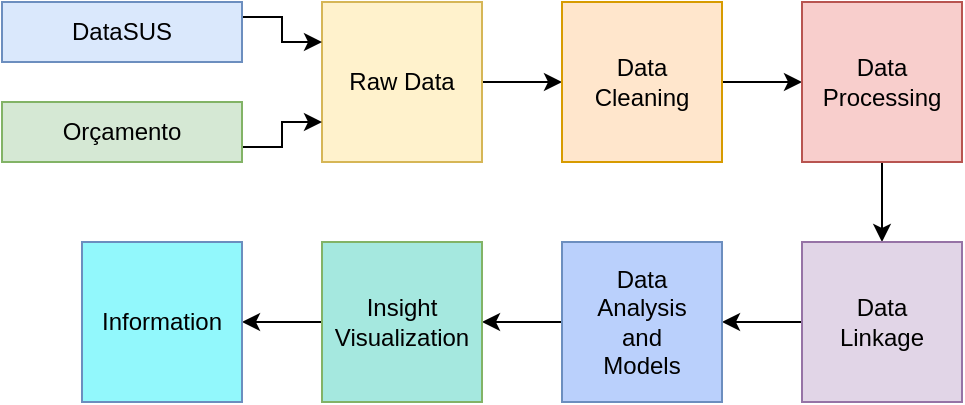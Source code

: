 <mxfile version="14.2.9" type="github">
  <diagram id="cR6eM57TjAWOwceu9IVB" name="Page-1">
    <mxGraphModel dx="1381" dy="774" grid="1" gridSize="10" guides="1" tooltips="1" connect="1" arrows="1" fold="1" page="1" pageScale="1" pageWidth="827" pageHeight="1169" math="0" shadow="0">
      <root>
        <mxCell id="0" />
        <mxCell id="1" parent="0" />
        <mxCell id="pJNdu7DWpGGxyWSst-UV-15" style="edgeStyle=orthogonalEdgeStyle;rounded=0;orthogonalLoop=1;jettySize=auto;html=1;exitX=1;exitY=0.5;exitDx=0;exitDy=0;entryX=0;entryY=0.5;entryDx=0;entryDy=0;" edge="1" parent="1" source="pJNdu7DWpGGxyWSst-UV-1" target="pJNdu7DWpGGxyWSst-UV-2">
          <mxGeometry relative="1" as="geometry" />
        </mxCell>
        <mxCell id="pJNdu7DWpGGxyWSst-UV-1" value="Raw Data" style="whiteSpace=wrap;html=1;aspect=fixed;fillColor=#fff2cc;strokeColor=#d6b656;" vertex="1" parent="1">
          <mxGeometry x="400" y="120" width="80" height="80" as="geometry" />
        </mxCell>
        <mxCell id="pJNdu7DWpGGxyWSst-UV-16" style="edgeStyle=orthogonalEdgeStyle;rounded=0;orthogonalLoop=1;jettySize=auto;html=1;exitX=1;exitY=0.5;exitDx=0;exitDy=0;entryX=0;entryY=0.5;entryDx=0;entryDy=0;" edge="1" parent="1" source="pJNdu7DWpGGxyWSst-UV-2" target="pJNdu7DWpGGxyWSst-UV-3">
          <mxGeometry relative="1" as="geometry" />
        </mxCell>
        <mxCell id="pJNdu7DWpGGxyWSst-UV-2" value="Data&lt;br&gt;Cleaning" style="whiteSpace=wrap;html=1;aspect=fixed;fillColor=#ffe6cc;strokeColor=#d79b00;" vertex="1" parent="1">
          <mxGeometry x="520" y="120" width="80" height="80" as="geometry" />
        </mxCell>
        <mxCell id="pJNdu7DWpGGxyWSst-UV-17" style="edgeStyle=orthogonalEdgeStyle;rounded=0;orthogonalLoop=1;jettySize=auto;html=1;exitX=0.5;exitY=1;exitDx=0;exitDy=0;entryX=0.5;entryY=0;entryDx=0;entryDy=0;" edge="1" parent="1" source="pJNdu7DWpGGxyWSst-UV-3" target="pJNdu7DWpGGxyWSst-UV-4">
          <mxGeometry relative="1" as="geometry" />
        </mxCell>
        <mxCell id="pJNdu7DWpGGxyWSst-UV-3" value="Data&lt;br&gt;Processing" style="whiteSpace=wrap;html=1;aspect=fixed;fillColor=#f8cecc;strokeColor=#b85450;" vertex="1" parent="1">
          <mxGeometry x="640" y="120" width="80" height="80" as="geometry" />
        </mxCell>
        <mxCell id="pJNdu7DWpGGxyWSst-UV-18" style="edgeStyle=orthogonalEdgeStyle;rounded=0;orthogonalLoop=1;jettySize=auto;html=1;exitX=0;exitY=0.5;exitDx=0;exitDy=0;entryX=1;entryY=0.5;entryDx=0;entryDy=0;" edge="1" parent="1" source="pJNdu7DWpGGxyWSst-UV-4" target="pJNdu7DWpGGxyWSst-UV-5">
          <mxGeometry relative="1" as="geometry" />
        </mxCell>
        <mxCell id="pJNdu7DWpGGxyWSst-UV-4" value="Data&lt;br&gt;Linkage" style="whiteSpace=wrap;html=1;aspect=fixed;fillColor=#e1d5e7;strokeColor=#9673a6;" vertex="1" parent="1">
          <mxGeometry x="640" y="240" width="80" height="80" as="geometry" />
        </mxCell>
        <mxCell id="pJNdu7DWpGGxyWSst-UV-19" style="edgeStyle=orthogonalEdgeStyle;rounded=0;orthogonalLoop=1;jettySize=auto;html=1;exitX=0;exitY=0.5;exitDx=0;exitDy=0;entryX=1;entryY=0.5;entryDx=0;entryDy=0;" edge="1" parent="1" source="pJNdu7DWpGGxyWSst-UV-5" target="pJNdu7DWpGGxyWSst-UV-6">
          <mxGeometry relative="1" as="geometry" />
        </mxCell>
        <mxCell id="pJNdu7DWpGGxyWSst-UV-5" value="Data&lt;br&gt;Analysis&lt;br&gt;and&lt;br&gt;Models" style="whiteSpace=wrap;html=1;aspect=fixed;strokeColor=#6c8ebf;fillColor=#BAD0FC;" vertex="1" parent="1">
          <mxGeometry x="520" y="240" width="80" height="80" as="geometry" />
        </mxCell>
        <mxCell id="pJNdu7DWpGGxyWSst-UV-20" style="edgeStyle=orthogonalEdgeStyle;rounded=0;orthogonalLoop=1;jettySize=auto;html=1;exitX=0;exitY=0.5;exitDx=0;exitDy=0;entryX=1;entryY=0.5;entryDx=0;entryDy=0;" edge="1" parent="1" source="pJNdu7DWpGGxyWSst-UV-6" target="pJNdu7DWpGGxyWSst-UV-7">
          <mxGeometry relative="1" as="geometry" />
        </mxCell>
        <mxCell id="pJNdu7DWpGGxyWSst-UV-6" value="Insight&lt;br&gt;Visualization" style="whiteSpace=wrap;html=1;aspect=fixed;strokeColor=#82b366;fillColor=#A5E8DF;" vertex="1" parent="1">
          <mxGeometry x="400" y="240" width="80" height="80" as="geometry" />
        </mxCell>
        <mxCell id="pJNdu7DWpGGxyWSst-UV-7" value="Information" style="whiteSpace=wrap;html=1;aspect=fixed;strokeColor=#6c8ebf;fillColor=#92F8FC;" vertex="1" parent="1">
          <mxGeometry x="280" y="240" width="80" height="80" as="geometry" />
        </mxCell>
        <mxCell id="pJNdu7DWpGGxyWSst-UV-11" style="edgeStyle=orthogonalEdgeStyle;rounded=0;orthogonalLoop=1;jettySize=auto;html=1;exitX=1;exitY=0.25;exitDx=0;exitDy=0;entryX=0;entryY=0.25;entryDx=0;entryDy=0;" edge="1" parent="1" source="pJNdu7DWpGGxyWSst-UV-8" target="pJNdu7DWpGGxyWSst-UV-1">
          <mxGeometry relative="1" as="geometry" />
        </mxCell>
        <mxCell id="pJNdu7DWpGGxyWSst-UV-8" value="DataSUS" style="rounded=0;whiteSpace=wrap;html=1;fillColor=#dae8fc;strokeColor=#6c8ebf;" vertex="1" parent="1">
          <mxGeometry x="240" y="120" width="120" height="30" as="geometry" />
        </mxCell>
        <mxCell id="pJNdu7DWpGGxyWSst-UV-14" style="edgeStyle=orthogonalEdgeStyle;rounded=0;orthogonalLoop=1;jettySize=auto;html=1;exitX=1;exitY=0.75;exitDx=0;exitDy=0;entryX=0;entryY=0.75;entryDx=0;entryDy=0;" edge="1" parent="1" source="pJNdu7DWpGGxyWSst-UV-9" target="pJNdu7DWpGGxyWSst-UV-1">
          <mxGeometry relative="1" as="geometry" />
        </mxCell>
        <mxCell id="pJNdu7DWpGGxyWSst-UV-9" value="Orçamento" style="rounded=0;whiteSpace=wrap;html=1;fillColor=#d5e8d4;strokeColor=#82b366;" vertex="1" parent="1">
          <mxGeometry x="240" y="170" width="120" height="30" as="geometry" />
        </mxCell>
      </root>
    </mxGraphModel>
  </diagram>
</mxfile>
